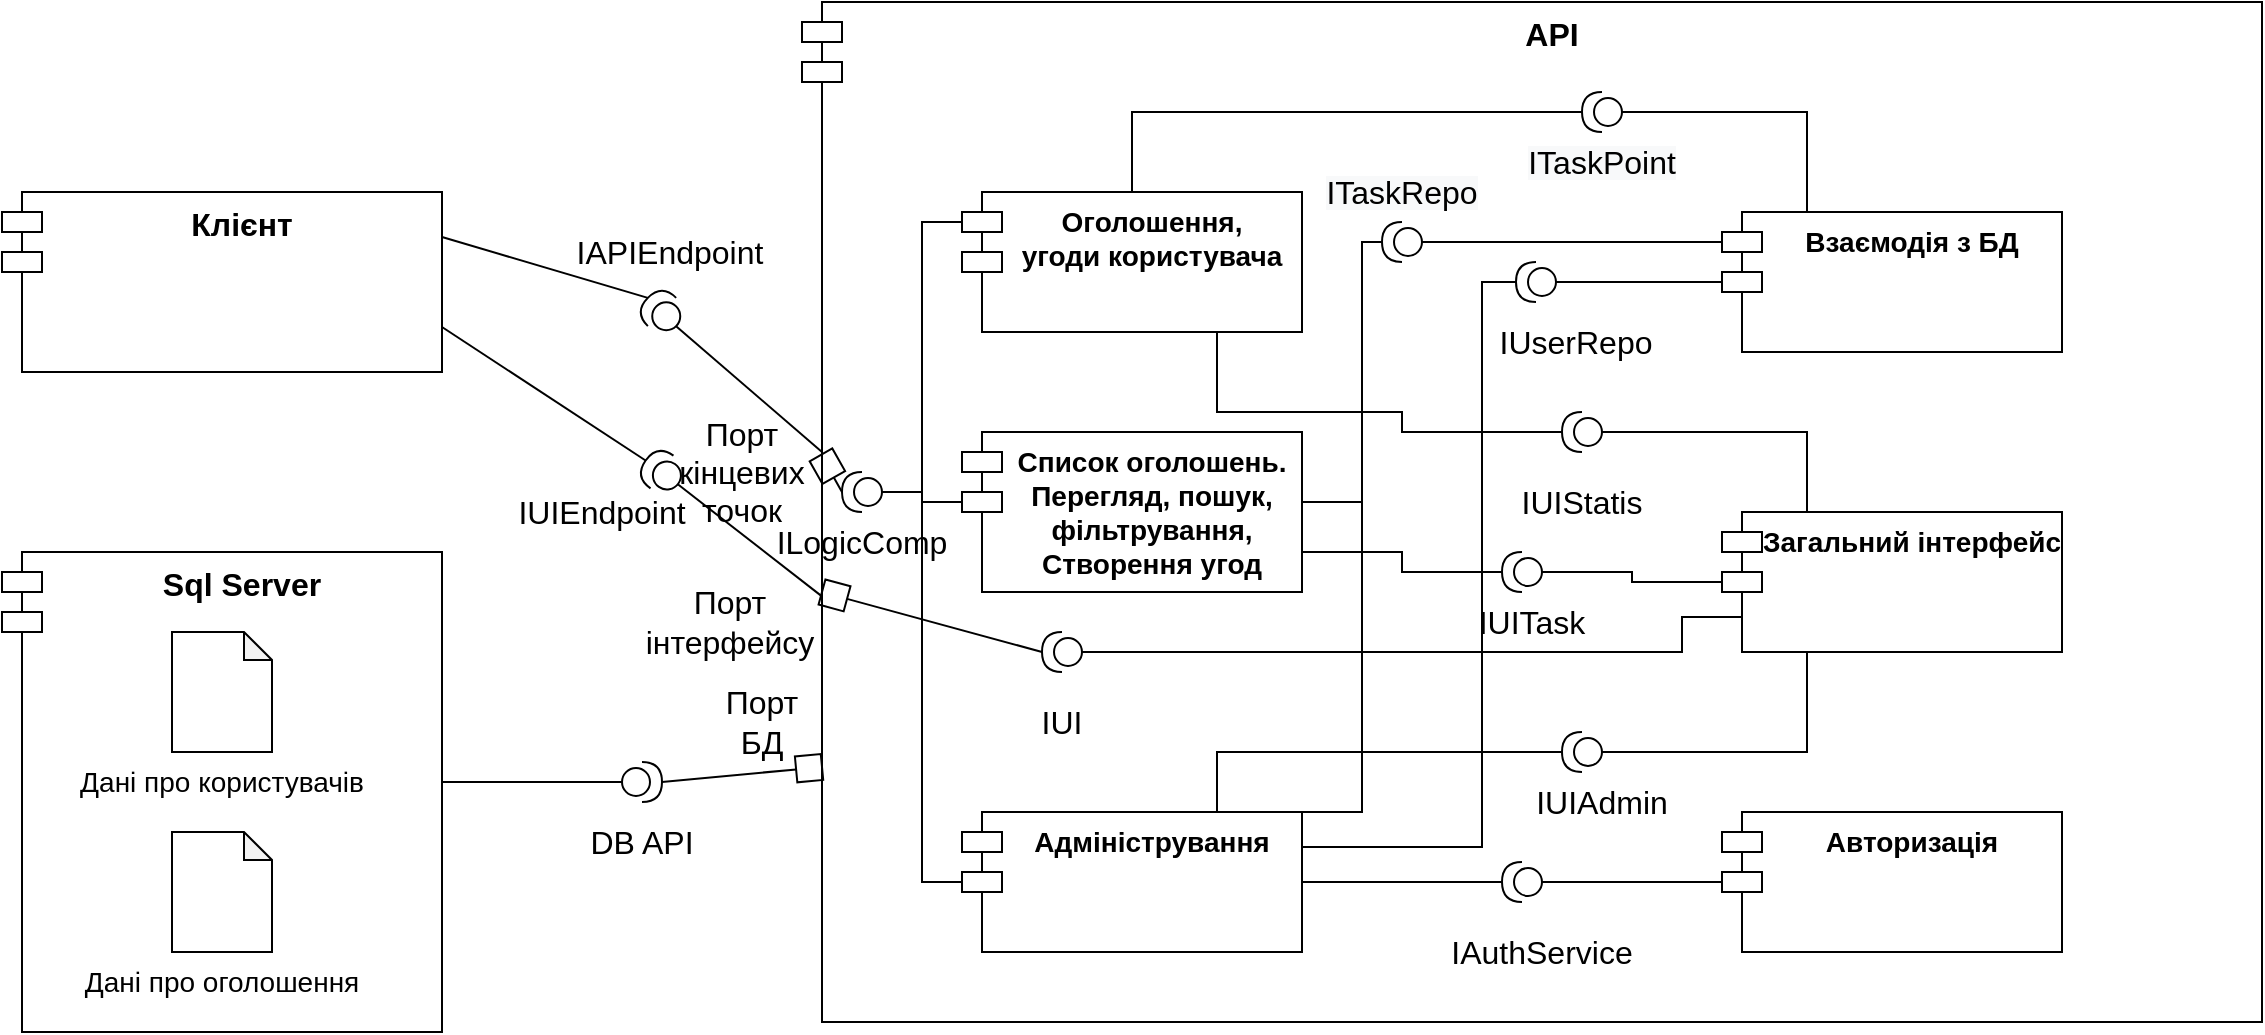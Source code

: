 <mxfile version="18.0.1" type="device"><diagram id="wVo1zJtRA0SgmoTC33AH" name="Page-1"><mxGraphModel dx="1022" dy="1235" grid="1" gridSize="10" guides="1" tooltips="1" connect="1" arrows="1" fold="1" page="1" pageScale="1" pageWidth="827" pageHeight="1169" math="0" shadow="0"><root><mxCell id="0"/><mxCell id="1" parent="0"/><mxCell id="mfG5vj0NkJxtAzhxk0yo-1" value="Sql Server" style="shape=module;align=left;spacingLeft=20;align=center;verticalAlign=top;fontStyle=1;fontSize=16;" parent="1" vertex="1"><mxGeometry x="50" y="290" width="220" height="240" as="geometry"/></mxCell><mxCell id="mfG5vj0NkJxtAzhxk0yo-2" value="" style="shape=note;whiteSpace=wrap;html=1;backgroundOutline=1;darkOpacity=0.05;fontSize=14;size=14;" parent="1" vertex="1"><mxGeometry x="135" y="330" width="50" height="60" as="geometry"/></mxCell><mxCell id="mfG5vj0NkJxtAzhxk0yo-3" value="" style="shape=note;whiteSpace=wrap;html=1;backgroundOutline=1;darkOpacity=0.05;fontSize=14;size=14;" parent="1" vertex="1"><mxGeometry x="135" y="430" width="50" height="60" as="geometry"/></mxCell><mxCell id="mfG5vj0NkJxtAzhxk0yo-4" value="Дані про користувачів" style="text;html=1;strokeColor=none;fillColor=none;align=center;verticalAlign=middle;whiteSpace=wrap;rounded=0;fontSize=14;" parent="1" vertex="1"><mxGeometry x="75" y="390" width="170" height="30" as="geometry"/></mxCell><mxCell id="mfG5vj0NkJxtAzhxk0yo-5" value="Дані про оголошення" style="text;html=1;strokeColor=none;fillColor=none;align=center;verticalAlign=middle;whiteSpace=wrap;rounded=0;fontSize=14;" parent="1" vertex="1"><mxGeometry x="75" y="490" width="170" height="30" as="geometry"/></mxCell><mxCell id="mfG5vj0NkJxtAzhxk0yo-6" value="Клієнт" style="shape=module;align=left;spacingLeft=20;align=center;verticalAlign=top;fontSize=16;fontStyle=1" parent="1" vertex="1"><mxGeometry x="50" y="110" width="220" height="90" as="geometry"/></mxCell><mxCell id="mfG5vj0NkJxtAzhxk0yo-7" value="API" style="shape=module;align=left;spacingLeft=20;align=center;verticalAlign=top;fontSize=16;fontStyle=1" parent="1" vertex="1"><mxGeometry x="450" y="15" width="730" height="510" as="geometry"/></mxCell><mxCell id="mfG5vj0NkJxtAzhxk0yo-9" value="Адміністрування" style="shape=module;align=left;spacingLeft=20;align=center;verticalAlign=top;fontSize=14;fontStyle=1" parent="1" vertex="1"><mxGeometry x="530" y="420" width="170" height="70" as="geometry"/></mxCell><mxCell id="NrMFu6qOpeYBSit0QVkZ-15" style="edgeStyle=orthogonalEdgeStyle;rounded=0;orthogonalLoop=1;jettySize=auto;html=1;exitX=0.25;exitY=0;exitDx=0;exitDy=0;entryX=0;entryY=0.5;entryDx=0;entryDy=0;entryPerimeter=0;endArrow=none;endFill=0;" parent="1" source="mfG5vj0NkJxtAzhxk0yo-10" target="NrMFu6qOpeYBSit0QVkZ-13" edge="1"><mxGeometry relative="1" as="geometry"/></mxCell><mxCell id="mfG5vj0NkJxtAzhxk0yo-10" value="Взаємодія з БД" style="shape=module;align=left;spacingLeft=20;align=center;verticalAlign=top;fontSize=14;fontStyle=1" parent="1" vertex="1"><mxGeometry x="910" y="120" width="170" height="70" as="geometry"/></mxCell><mxCell id="mfG5vj0NkJxtAzhxk0yo-11" value="Авторизація" style="shape=module;align=left;spacingLeft=20;align=center;verticalAlign=top;fontSize=14;fontStyle=1" parent="1" vertex="1"><mxGeometry x="910" y="420" width="170" height="70" as="geometry"/></mxCell><mxCell id="mfG5vj0NkJxtAzhxk0yo-12" value="Загальний інтерфейс" style="shape=module;align=left;spacingLeft=20;align=center;verticalAlign=top;fontSize=14;fontStyle=1" parent="1" vertex="1"><mxGeometry x="910" y="270" width="170" height="70" as="geometry"/></mxCell><mxCell id="mfG5vj0NkJxtAzhxk0yo-19" value="" style="shape=providedRequiredInterface;html=1;verticalLabelPosition=bottom;sketch=0;fontSize=16;strokeWidth=1;" parent="1" vertex="1"><mxGeometry x="360" y="395" width="20" height="20" as="geometry"/></mxCell><mxCell id="mfG5vj0NkJxtAzhxk0yo-20" value="" style="endArrow=box;html=1;rounded=0;fontSize=16;exitX=1;exitY=0.5;exitDx=0;exitDy=0;exitPerimeter=0;entryX=0;entryY=0.75;entryDx=10;entryDy=0;entryPerimeter=0;endFill=0;endSize=11;" parent="1" source="mfG5vj0NkJxtAzhxk0yo-19" target="mfG5vj0NkJxtAzhxk0yo-7" edge="1"><mxGeometry width="50" height="50" relative="1" as="geometry"><mxPoint x="410" y="450" as="sourcePoint"/><mxPoint x="460" y="400" as="targetPoint"/></mxGeometry></mxCell><mxCell id="mfG5vj0NkJxtAzhxk0yo-21" value="" style="endArrow=none;html=1;rounded=0;fontSize=16;entryX=0;entryY=0.5;entryDx=0;entryDy=0;entryPerimeter=0;" parent="1" target="mfG5vj0NkJxtAzhxk0yo-19" edge="1"><mxGeometry width="50" height="50" relative="1" as="geometry"><mxPoint x="270" y="405" as="sourcePoint"/><mxPoint x="570" y="300" as="targetPoint"/></mxGeometry></mxCell><mxCell id="mfG5vj0NkJxtAzhxk0yo-22" value="Порт БД" style="text;html=1;strokeColor=none;fillColor=none;align=center;verticalAlign=middle;whiteSpace=wrap;rounded=0;fontSize=16;" parent="1" vertex="1"><mxGeometry x="400" y="360" width="60" height="30" as="geometry"/></mxCell><mxCell id="mfG5vj0NkJxtAzhxk0yo-23" value="DB API" style="text;html=1;strokeColor=none;fillColor=none;align=center;verticalAlign=middle;whiteSpace=wrap;rounded=0;fontSize=16;" parent="1" vertex="1"><mxGeometry x="340" y="420" width="60" height="30" as="geometry"/></mxCell><mxCell id="mfG5vj0NkJxtAzhxk0yo-24" value="" style="shape=providedRequiredInterface;html=1;verticalLabelPosition=bottom;sketch=0;fontSize=16;strokeWidth=1;rotation=-180;" parent="1" vertex="1"><mxGeometry x="807" y="145" width="20" height="20" as="geometry"/></mxCell><mxCell id="mfG5vj0NkJxtAzhxk0yo-25" value="" style="endArrow=none;html=1;rounded=0;fontSize=16;endSize=11;entryX=0;entryY=0;entryDx=0;entryDy=35;entryPerimeter=0;exitX=0;exitY=0.5;exitDx=0;exitDy=0;exitPerimeter=0;" parent="1" source="mfG5vj0NkJxtAzhxk0yo-24" target="mfG5vj0NkJxtAzhxk0yo-10" edge="1"><mxGeometry width="50" height="50" relative="1" as="geometry"><mxPoint x="690" y="310" as="sourcePoint"/><mxPoint x="740" y="260" as="targetPoint"/></mxGeometry></mxCell><mxCell id="mfG5vj0NkJxtAzhxk0yo-26" value="" style="endArrow=none;html=1;rounded=0;fontSize=16;endSize=11;entryX=1;entryY=0.5;entryDx=0;entryDy=0;entryPerimeter=0;exitX=1;exitY=0.25;exitDx=0;exitDy=0;edgeStyle=orthogonalEdgeStyle;" parent="1" source="mfG5vj0NkJxtAzhxk0yo-9" target="mfG5vj0NkJxtAzhxk0yo-24" edge="1"><mxGeometry width="50" height="50" relative="1" as="geometry"><mxPoint x="690" y="310" as="sourcePoint"/><mxPoint x="740" y="260" as="targetPoint"/><Array as="points"><mxPoint x="790" y="438"/><mxPoint x="790" y="155"/></Array></mxGeometry></mxCell><mxCell id="mfG5vj0NkJxtAzhxk0yo-28" value="" style="shape=providedRequiredInterface;html=1;verticalLabelPosition=bottom;sketch=0;fontSize=16;strokeWidth=1;rotation=-180;" parent="1" vertex="1"><mxGeometry x="800" y="445" width="20" height="20" as="geometry"/></mxCell><mxCell id="mfG5vj0NkJxtAzhxk0yo-29" value="" style="endArrow=none;html=1;rounded=0;fontSize=16;endSize=11;exitX=1;exitY=0.5;exitDx=0;exitDy=0;exitPerimeter=0;entryX=1;entryY=0.5;entryDx=0;entryDy=0;" parent="1" source="mfG5vj0NkJxtAzhxk0yo-28" target="mfG5vj0NkJxtAzhxk0yo-9" edge="1"><mxGeometry width="50" height="50" relative="1" as="geometry"><mxPoint x="690" y="310" as="sourcePoint"/><mxPoint x="740" y="260" as="targetPoint"/></mxGeometry></mxCell><mxCell id="mfG5vj0NkJxtAzhxk0yo-30" value="" style="endArrow=none;html=1;rounded=0;fontSize=16;endSize=11;entryX=0;entryY=0;entryDx=0;entryDy=35;entryPerimeter=0;exitX=0;exitY=0.5;exitDx=0;exitDy=0;exitPerimeter=0;" parent="1" source="mfG5vj0NkJxtAzhxk0yo-28" target="mfG5vj0NkJxtAzhxk0yo-11" edge="1"><mxGeometry width="50" height="50" relative="1" as="geometry"><mxPoint x="690" y="310" as="sourcePoint"/><mxPoint x="740" y="260" as="targetPoint"/></mxGeometry></mxCell><mxCell id="mfG5vj0NkJxtAzhxk0yo-39" value="" style="shape=providedRequiredInterface;html=1;verticalLabelPosition=bottom;sketch=0;fontSize=16;strokeWidth=1;rotation=-135;" parent="1" vertex="1"><mxGeometry x="370" y="160" width="20" height="20" as="geometry"/></mxCell><mxCell id="mfG5vj0NkJxtAzhxk0yo-42" value="" style="endArrow=none;html=1;rounded=0;fontSize=16;startSize=11;endSize=11;entryX=0;entryY=0.5;entryDx=0;entryDy=0;entryPerimeter=0;" parent="1" target="mfG5vj0NkJxtAzhxk0yo-39" edge="1"><mxGeometry width="50" height="50" relative="1" as="geometry"><mxPoint x="460" y="240" as="sourcePoint"/><mxPoint x="730" y="260" as="targetPoint"/></mxGeometry></mxCell><mxCell id="mfG5vj0NkJxtAzhxk0yo-43" value="" style="endArrow=none;html=1;rounded=0;fontSize=16;startSize=11;endSize=11;entryX=1;entryY=0.25;entryDx=0;entryDy=0;exitX=1;exitY=0.5;exitDx=0;exitDy=0;exitPerimeter=0;" parent="1" source="mfG5vj0NkJxtAzhxk0yo-39" target="mfG5vj0NkJxtAzhxk0yo-6" edge="1"><mxGeometry width="50" height="50" relative="1" as="geometry"><mxPoint x="680" y="310" as="sourcePoint"/><mxPoint x="730" y="260" as="targetPoint"/></mxGeometry></mxCell><mxCell id="mfG5vj0NkJxtAzhxk0yo-44" value="" style="endArrow=none;html=1;rounded=0;fontSize=16;startSize=11;endSize=11;exitX=0.013;exitY=0.582;exitDx=0;exitDy=0;exitPerimeter=0;" parent="1" source="mfG5vj0NkJxtAzhxk0yo-7" target="mfG5vj0NkJxtAzhxk0yo-45" edge="1"><mxGeometry width="50" height="50" relative="1" as="geometry"><mxPoint x="680" y="310" as="sourcePoint"/><mxPoint x="380" y="250" as="targetPoint"/></mxGeometry></mxCell><mxCell id="mfG5vj0NkJxtAzhxk0yo-45" value="" style="shape=providedRequiredInterface;html=1;verticalLabelPosition=bottom;sketch=0;fontSize=16;strokeWidth=1;rotation=-145;" parent="1" vertex="1"><mxGeometry x="370" y="240" width="20" height="20" as="geometry"/></mxCell><mxCell id="mfG5vj0NkJxtAzhxk0yo-46" value="" style="endArrow=none;html=1;rounded=0;fontSize=16;startSize=11;endSize=11;exitX=1;exitY=0.5;exitDx=0;exitDy=0;exitPerimeter=0;entryX=1;entryY=0.75;entryDx=0;entryDy=0;" parent="1" source="mfG5vj0NkJxtAzhxk0yo-45" target="mfG5vj0NkJxtAzhxk0yo-6" edge="1"><mxGeometry width="50" height="50" relative="1" as="geometry"><mxPoint x="680" y="310" as="sourcePoint"/><mxPoint x="730" y="260" as="targetPoint"/></mxGeometry></mxCell><mxCell id="mfG5vj0NkJxtAzhxk0yo-48" value="Порт кінцевих точок" style="text;html=1;strokeColor=none;fillColor=none;align=center;verticalAlign=middle;whiteSpace=wrap;rounded=0;fontSize=16;" parent="1" vertex="1"><mxGeometry x="390" y="235" width="60" height="30" as="geometry"/></mxCell><mxCell id="mfG5vj0NkJxtAzhxk0yo-49" value="Порт інтерфейсу" style="text;html=1;strokeColor=none;fillColor=none;align=center;verticalAlign=middle;whiteSpace=wrap;rounded=0;fontSize=16;" parent="1" vertex="1"><mxGeometry x="384" y="310" width="60" height="30" as="geometry"/></mxCell><mxCell id="mfG5vj0NkJxtAzhxk0yo-50" value="&lt;span style=&quot;color: rgb(0, 0, 0); font-family: helvetica; font-size: 16px; font-style: normal; font-weight: normal; letter-spacing: normal; text-align: center; text-indent: 0px; text-transform: none; word-spacing: 0px; background-color: rgb(248, 249, 250); text-decoration: none; display: inline; float: none;&quot;&gt;ITaskRepo&lt;/span&gt;" style="text;html=1;strokeColor=none;fillColor=none;align=center;verticalAlign=middle;whiteSpace=wrap;rounded=0;fontSize=16;" parent="1" vertex="1"><mxGeometry x="720" y="95" width="60" height="30" as="geometry"/></mxCell><mxCell id="mfG5vj0NkJxtAzhxk0yo-51" value="IUIEndpoint" style="text;html=1;strokeColor=none;fillColor=none;align=center;verticalAlign=middle;whiteSpace=wrap;rounded=0;fontSize=16;" parent="1" vertex="1"><mxGeometry x="320" y="255" width="60" height="30" as="geometry"/></mxCell><mxCell id="mfG5vj0NkJxtAzhxk0yo-52" value="IAuthService" style="text;html=1;strokeColor=none;fillColor=none;align=center;verticalAlign=middle;whiteSpace=wrap;rounded=0;fontSize=16;" parent="1" vertex="1"><mxGeometry x="790" y="475" width="60" height="30" as="geometry"/></mxCell><mxCell id="mfG5vj0NkJxtAzhxk0yo-55" value="" style="shape=providedRequiredInterface;html=1;verticalLabelPosition=bottom;sketch=0;fontSize=16;strokeWidth=1;rotation=-180;" parent="1" vertex="1"><mxGeometry x="740" y="125" width="20" height="20" as="geometry"/></mxCell><mxCell id="mfG5vj0NkJxtAzhxk0yo-56" value="" style="endArrow=none;html=1;rounded=0;fontSize=16;startSize=11;endSize=11;entryX=0;entryY=0;entryDx=0;entryDy=15;entryPerimeter=0;exitX=0;exitY=0.5;exitDx=0;exitDy=0;exitPerimeter=0;" parent="1" source="mfG5vj0NkJxtAzhxk0yo-55" target="mfG5vj0NkJxtAzhxk0yo-10" edge="1"><mxGeometry width="50" height="50" relative="1" as="geometry"><mxPoint x="680" y="310" as="sourcePoint"/><mxPoint x="730" y="260" as="targetPoint"/></mxGeometry></mxCell><mxCell id="mfG5vj0NkJxtAzhxk0yo-57" value="" style="endArrow=none;html=1;rounded=0;fontSize=16;startSize=11;endSize=11;entryX=1;entryY=0.5;entryDx=0;entryDy=0;entryPerimeter=0;exitX=0.25;exitY=0;exitDx=0;exitDy=0;edgeStyle=orthogonalEdgeStyle;" parent="1" source="mfG5vj0NkJxtAzhxk0yo-9" target="mfG5vj0NkJxtAzhxk0yo-55" edge="1"><mxGeometry width="50" height="50" relative="1" as="geometry"><mxPoint x="680" y="310" as="sourcePoint"/><mxPoint x="730" y="260" as="targetPoint"/><Array as="points"><mxPoint x="730" y="420"/><mxPoint x="730" y="135"/></Array></mxGeometry></mxCell><mxCell id="mfG5vj0NkJxtAzhxk0yo-58" value="IUserRepo" style="text;html=1;strokeColor=none;fillColor=none;align=center;verticalAlign=middle;whiteSpace=wrap;rounded=0;fontSize=16;" parent="1" vertex="1"><mxGeometry x="807" y="170" width="60" height="30" as="geometry"/></mxCell><mxCell id="mfG5vj0NkJxtAzhxk0yo-59" value="IAPIEndpoint" style="text;html=1;strokeColor=none;fillColor=none;align=center;verticalAlign=middle;whiteSpace=wrap;rounded=0;fontSize=16;" parent="1" vertex="1"><mxGeometry x="354" y="125" width="60" height="30" as="geometry"/></mxCell><mxCell id="NrMFu6qOpeYBSit0QVkZ-5" value="Оголошення, &#10;угоди користувача" style="shape=module;align=left;spacingLeft=20;align=center;verticalAlign=top;fontSize=14;fontStyle=1" parent="1" vertex="1"><mxGeometry x="530" y="110" width="170" height="70" as="geometry"/></mxCell><mxCell id="NrMFu6qOpeYBSit0QVkZ-9" style="edgeStyle=orthogonalEdgeStyle;rounded=0;orthogonalLoop=1;jettySize=auto;html=1;exitX=1;exitY=0.5;exitDx=0;exitDy=0;endArrow=none;endFill=0;" parent="1" source="NrMFu6qOpeYBSit0QVkZ-6" edge="1"><mxGeometry relative="1" as="geometry"><mxPoint x="730.0" y="300" as="targetPoint"/><Array as="points"><mxPoint x="730" y="265"/></Array></mxGeometry></mxCell><mxCell id="NrMFu6qOpeYBSit0QVkZ-6" value="Список оголошень.&#10;Перегляд, пошук, &#10;фільтрування,&#10;Створення угод" style="shape=module;align=left;spacingLeft=20;align=center;verticalAlign=top;fontSize=14;fontStyle=1" parent="1" vertex="1"><mxGeometry x="530" y="230" width="170" height="80" as="geometry"/></mxCell><mxCell id="NrMFu6qOpeYBSit0QVkZ-16" style="edgeStyle=orthogonalEdgeStyle;rounded=0;orthogonalLoop=1;jettySize=auto;html=1;exitX=1;exitY=0.5;exitDx=0;exitDy=0;exitPerimeter=0;entryX=0.5;entryY=0;entryDx=0;entryDy=0;endArrow=none;endFill=0;" parent="1" source="NrMFu6qOpeYBSit0QVkZ-13" target="NrMFu6qOpeYBSit0QVkZ-5" edge="1"><mxGeometry relative="1" as="geometry"/></mxCell><mxCell id="NrMFu6qOpeYBSit0QVkZ-13" value="" style="shape=providedRequiredInterface;html=1;verticalLabelPosition=bottom;sketch=0;rotation=-180;" parent="1" vertex="1"><mxGeometry x="840" y="60" width="20" height="20" as="geometry"/></mxCell><mxCell id="NrMFu6qOpeYBSit0QVkZ-17" value="&lt;span style=&quot;color: rgb(0 , 0 , 0) ; font-family: &amp;#34;helvetica&amp;#34; ; font-size: 16px ; font-style: normal ; font-weight: normal ; letter-spacing: normal ; text-align: center ; text-indent: 0px ; text-transform: none ; word-spacing: 0px ; background-color: rgb(248 , 249 , 250) ; text-decoration: none ; display: inline ; float: none&quot;&gt;ITaskPoint&lt;/span&gt;" style="text;html=1;strokeColor=none;fillColor=none;align=center;verticalAlign=middle;whiteSpace=wrap;rounded=0;fontSize=16;" parent="1" vertex="1"><mxGeometry x="820" y="80" width="60" height="30" as="geometry"/></mxCell><mxCell id="NrMFu6qOpeYBSit0QVkZ-21" style="edgeStyle=orthogonalEdgeStyle;rounded=0;orthogonalLoop=1;jettySize=auto;html=1;exitX=0;exitY=0.5;exitDx=0;exitDy=0;exitPerimeter=0;entryX=0;entryY=0.75;entryDx=10;entryDy=0;entryPerimeter=0;startArrow=none;startFill=0;endArrow=none;endFill=0;startSize=11;endSize=6;targetPerimeterSpacing=0;" parent="1" source="NrMFu6qOpeYBSit0QVkZ-18" target="mfG5vj0NkJxtAzhxk0yo-12" edge="1"><mxGeometry relative="1" as="geometry"><Array as="points"><mxPoint x="890" y="340"/><mxPoint x="890" y="323"/></Array></mxGeometry></mxCell><mxCell id="NrMFu6qOpeYBSit0QVkZ-18" value="" style="shape=providedRequiredInterface;html=1;verticalLabelPosition=bottom;sketch=0;rotation=-180;" parent="1" vertex="1"><mxGeometry x="570" y="330" width="20" height="20" as="geometry"/></mxCell><mxCell id="NrMFu6qOpeYBSit0QVkZ-20" value="" style="endArrow=none;html=1;rounded=0;entryX=1;entryY=0.5;entryDx=0;entryDy=0;entryPerimeter=0;endFill=0;startArrow=box;startFill=0;targetPerimeterSpacing=0;endSize=6;startSize=11;" parent="1" target="NrMFu6qOpeYBSit0QVkZ-18" edge="1"><mxGeometry width="50" height="50" relative="1" as="geometry"><mxPoint x="460" y="310" as="sourcePoint"/><mxPoint x="580" y="330" as="targetPoint"/></mxGeometry></mxCell><mxCell id="NrMFu6qOpeYBSit0QVkZ-22" value="IUI" style="text;html=1;strokeColor=none;fillColor=none;align=center;verticalAlign=middle;whiteSpace=wrap;rounded=0;fontSize=16;" parent="1" vertex="1"><mxGeometry x="550" y="360" width="60" height="30" as="geometry"/></mxCell><mxCell id="NrMFu6qOpeYBSit0QVkZ-24" style="edgeStyle=orthogonalEdgeStyle;rounded=0;orthogonalLoop=1;jettySize=auto;html=1;exitX=0;exitY=0.5;exitDx=0;exitDy=0;exitPerimeter=0;entryX=0.25;entryY=0;entryDx=0;entryDy=0;startArrow=none;startFill=0;endArrow=none;endFill=0;startSize=11;endSize=6;targetPerimeterSpacing=0;" parent="1" source="NrMFu6qOpeYBSit0QVkZ-23" target="mfG5vj0NkJxtAzhxk0yo-12" edge="1"><mxGeometry relative="1" as="geometry"/></mxCell><mxCell id="NrMFu6qOpeYBSit0QVkZ-25" style="edgeStyle=orthogonalEdgeStyle;rounded=0;orthogonalLoop=1;jettySize=auto;html=1;exitX=1;exitY=0.5;exitDx=0;exitDy=0;exitPerimeter=0;entryX=0.75;entryY=1;entryDx=0;entryDy=0;startArrow=none;startFill=0;endArrow=none;endFill=0;startSize=11;endSize=6;targetPerimeterSpacing=0;" parent="1" source="NrMFu6qOpeYBSit0QVkZ-23" target="NrMFu6qOpeYBSit0QVkZ-5" edge="1"><mxGeometry relative="1" as="geometry"><Array as="points"><mxPoint x="750" y="230"/><mxPoint x="750" y="220"/><mxPoint x="658" y="220"/></Array></mxGeometry></mxCell><mxCell id="NrMFu6qOpeYBSit0QVkZ-23" value="" style="shape=providedRequiredInterface;html=1;verticalLabelPosition=bottom;sketch=0;rotation=-180;" parent="1" vertex="1"><mxGeometry x="830" y="220" width="20" height="20" as="geometry"/></mxCell><mxCell id="NrMFu6qOpeYBSit0QVkZ-26" value="IUIStatis" style="text;html=1;strokeColor=none;fillColor=none;align=center;verticalAlign=middle;whiteSpace=wrap;rounded=0;fontSize=16;" parent="1" vertex="1"><mxGeometry x="810" y="250" width="60" height="30" as="geometry"/></mxCell><mxCell id="NrMFu6qOpeYBSit0QVkZ-30" style="edgeStyle=orthogonalEdgeStyle;rounded=0;orthogonalLoop=1;jettySize=auto;html=1;exitX=0;exitY=0.5;exitDx=0;exitDy=0;exitPerimeter=0;entryX=0;entryY=0;entryDx=0;entryDy=35;entryPerimeter=0;startArrow=none;startFill=0;endArrow=none;endFill=0;startSize=11;endSize=6;targetPerimeterSpacing=0;" parent="1" source="NrMFu6qOpeYBSit0QVkZ-27" target="mfG5vj0NkJxtAzhxk0yo-12" edge="1"><mxGeometry relative="1" as="geometry"/></mxCell><mxCell id="NrMFu6qOpeYBSit0QVkZ-31" style="edgeStyle=orthogonalEdgeStyle;rounded=0;orthogonalLoop=1;jettySize=auto;html=1;exitX=1;exitY=0.5;exitDx=0;exitDy=0;exitPerimeter=0;entryX=1;entryY=0.75;entryDx=0;entryDy=0;startArrow=none;startFill=0;endArrow=none;endFill=0;startSize=11;endSize=6;targetPerimeterSpacing=0;" parent="1" source="NrMFu6qOpeYBSit0QVkZ-27" target="NrMFu6qOpeYBSit0QVkZ-6" edge="1"><mxGeometry relative="1" as="geometry"/></mxCell><mxCell id="NrMFu6qOpeYBSit0QVkZ-27" value="" style="shape=providedRequiredInterface;html=1;verticalLabelPosition=bottom;sketch=0;rotation=-180;" parent="1" vertex="1"><mxGeometry x="800" y="290" width="20" height="20" as="geometry"/></mxCell><mxCell id="NrMFu6qOpeYBSit0QVkZ-32" value="IUITask" style="text;html=1;strokeColor=none;fillColor=none;align=center;verticalAlign=middle;whiteSpace=wrap;rounded=0;fontSize=16;" parent="1" vertex="1"><mxGeometry x="785" y="310" width="60" height="30" as="geometry"/></mxCell><mxCell id="NrMFu6qOpeYBSit0QVkZ-36" style="edgeStyle=orthogonalEdgeStyle;rounded=0;orthogonalLoop=1;jettySize=auto;html=1;exitX=0;exitY=0.5;exitDx=0;exitDy=0;exitPerimeter=0;entryX=0.25;entryY=1;entryDx=0;entryDy=0;startArrow=none;startFill=0;endArrow=none;endFill=0;startSize=11;endSize=6;targetPerimeterSpacing=0;" parent="1" source="NrMFu6qOpeYBSit0QVkZ-33" target="mfG5vj0NkJxtAzhxk0yo-12" edge="1"><mxGeometry relative="1" as="geometry"/></mxCell><mxCell id="NrMFu6qOpeYBSit0QVkZ-37" style="edgeStyle=orthogonalEdgeStyle;rounded=0;orthogonalLoop=1;jettySize=auto;html=1;exitX=1;exitY=0.5;exitDx=0;exitDy=0;exitPerimeter=0;entryX=0.75;entryY=0;entryDx=0;entryDy=0;startArrow=none;startFill=0;endArrow=none;endFill=0;startSize=11;endSize=6;targetPerimeterSpacing=0;" parent="1" source="NrMFu6qOpeYBSit0QVkZ-33" target="mfG5vj0NkJxtAzhxk0yo-9" edge="1"><mxGeometry relative="1" as="geometry"/></mxCell><mxCell id="NrMFu6qOpeYBSit0QVkZ-33" value="" style="shape=providedRequiredInterface;html=1;verticalLabelPosition=bottom;sketch=0;rotation=-180;" parent="1" vertex="1"><mxGeometry x="830" y="380" width="20" height="20" as="geometry"/></mxCell><mxCell id="NrMFu6qOpeYBSit0QVkZ-38" value="IUIAdmin" style="text;html=1;strokeColor=none;fillColor=none;align=center;verticalAlign=middle;whiteSpace=wrap;rounded=0;fontSize=16;" parent="1" vertex="1"><mxGeometry x="820" y="400" width="60" height="30" as="geometry"/></mxCell><mxCell id="NrMFu6qOpeYBSit0QVkZ-41" style="edgeStyle=orthogonalEdgeStyle;rounded=0;orthogonalLoop=1;jettySize=auto;html=1;exitX=0;exitY=0.5;exitDx=0;exitDy=0;exitPerimeter=0;entryX=0;entryY=0;entryDx=0;entryDy=15;entryPerimeter=0;startArrow=none;startFill=0;endArrow=none;endFill=0;startSize=11;endSize=6;targetPerimeterSpacing=0;" parent="1" source="NrMFu6qOpeYBSit0QVkZ-39" target="NrMFu6qOpeYBSit0QVkZ-5" edge="1"><mxGeometry relative="1" as="geometry"/></mxCell><mxCell id="NrMFu6qOpeYBSit0QVkZ-42" style="edgeStyle=orthogonalEdgeStyle;rounded=0;orthogonalLoop=1;jettySize=auto;html=1;exitX=0;exitY=0.5;exitDx=0;exitDy=0;exitPerimeter=0;entryX=0;entryY=0;entryDx=0;entryDy=35;entryPerimeter=0;startArrow=none;startFill=0;endArrow=none;endFill=0;startSize=11;endSize=6;targetPerimeterSpacing=0;" parent="1" source="NrMFu6qOpeYBSit0QVkZ-39" target="NrMFu6qOpeYBSit0QVkZ-6" edge="1"><mxGeometry relative="1" as="geometry"/></mxCell><mxCell id="NrMFu6qOpeYBSit0QVkZ-43" style="edgeStyle=orthogonalEdgeStyle;rounded=0;orthogonalLoop=1;jettySize=auto;html=1;exitX=0;exitY=0.5;exitDx=0;exitDy=0;exitPerimeter=0;entryX=0;entryY=0;entryDx=0;entryDy=35;entryPerimeter=0;startArrow=none;startFill=0;endArrow=none;endFill=0;startSize=11;endSize=6;targetPerimeterSpacing=0;" parent="1" source="NrMFu6qOpeYBSit0QVkZ-39" target="mfG5vj0NkJxtAzhxk0yo-9" edge="1"><mxGeometry relative="1" as="geometry"/></mxCell><mxCell id="NrMFu6qOpeYBSit0QVkZ-39" value="" style="shape=providedRequiredInterface;html=1;verticalLabelPosition=bottom;sketch=0;rotation=-180;" parent="1" vertex="1"><mxGeometry x="470" y="250" width="20" height="20" as="geometry"/></mxCell><mxCell id="NrMFu6qOpeYBSit0QVkZ-50" value="" style="endArrow=none;html=1;rounded=0;startSize=11;endSize=6;targetPerimeterSpacing=0;exitX=0.013;exitY=0.444;exitDx=0;exitDy=0;exitPerimeter=0;entryX=1;entryY=0.5;entryDx=0;entryDy=0;entryPerimeter=0;startArrow=box;startFill=0;" parent="1" source="mfG5vj0NkJxtAzhxk0yo-7" target="NrMFu6qOpeYBSit0QVkZ-39" edge="1"><mxGeometry width="50" height="50" relative="1" as="geometry"><mxPoint x="550" y="340" as="sourcePoint"/><mxPoint x="600" y="290" as="targetPoint"/></mxGeometry></mxCell><mxCell id="NrMFu6qOpeYBSit0QVkZ-51" value="ILogicComp" style="text;html=1;strokeColor=none;fillColor=none;align=center;verticalAlign=middle;whiteSpace=wrap;rounded=0;fontSize=16;" parent="1" vertex="1"><mxGeometry x="450" y="270" width="60" height="30" as="geometry"/></mxCell></root></mxGraphModel></diagram></mxfile>
